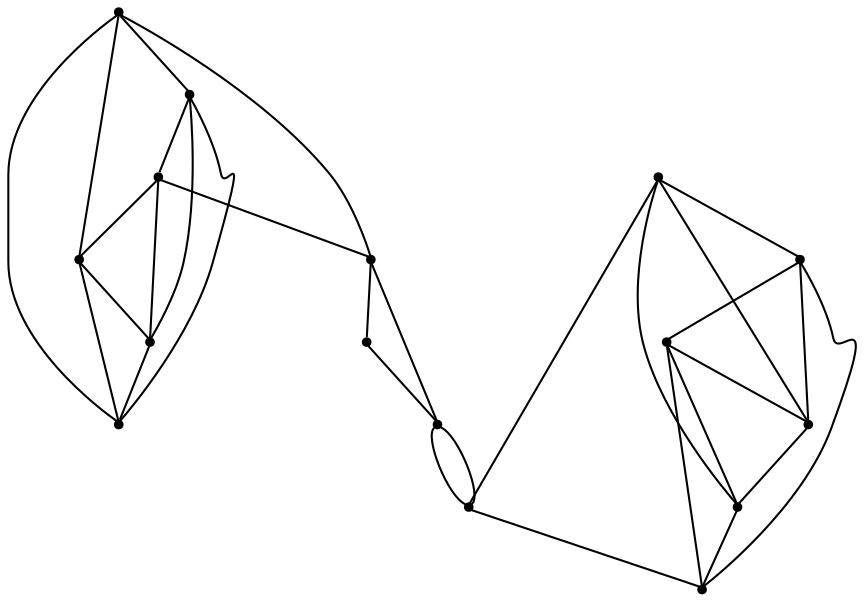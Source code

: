 graph {
  node [shape=point,comment="{\"directed\":false,\"doi\":\"10.1007/978-3-642-36763-2_13\",\"figure\":\"6 (2)\"}"]

  v0 [pos="1106.2944307555842,722.4783551052832"]
  v1 [pos="1054.8782381053866,768.8902159541648"]
  v2 [pos="1038.41532832366,659.4347444403415"]
  v3 [pos="1038.4111291292734,838.4890577969908"]
  v4 [pos="1195.8580298470577,868.3523428401788"]
  v5 [pos="1023.3638568491883,768.8902159541648"]
  v6 [pos="971.946534870197,722.4783551052832"]
  v7 [pos="882.3861806107498,868.3523428401788"]
  v8 [pos="726.5696648317938,659.4347444403415"]
  v9 [pos="1038.41532832366,742.3274384293775"]
  v10 [pos="792.8184777611256,722.4783551052832"]
  v11 [pos="741.4022692048885,768.8902159541648"]
  v12 [pos="709.8920235189198,768.8902159541648"]
  v13 [pos="658.4758149626826,722.4783551052832"]
  v14 [pos="726.4748330252232,742.3691526119467"]
  v15 [pos="726.4748330252232,838.5142389193953"]

  v7 -- v8 [id="-5",pos="882.3861806107498,868.3523428401788 569.1145247856292,867.5147525767622 569.1145247856292,867.5147525767622 569.1145247856292,867.5147525767622 568.0846405501655,770.4988827081819 632.3351141325177,684.8723836322337 726.5696648317938,659.4347444403415"]
  v13 -- v8 [id="-12",pos="658.4758149626826,722.4783551052832 726.5696648317938,659.4347444403415 726.5696648317938,659.4347444403415 726.5696648317938,659.4347444403415"]
  v13 -- v15 [id="-13",pos="658.4758149626826,722.4783551052832 726.4748330252232,838.5142389193953 726.4748330252232,838.5142389193953 726.4748330252232,838.5142389193953"]
  v13 -- v12 [id="-15",pos="658.4758149626826,722.4783551052832 709.8920235189198,768.8902159541648 709.8920235189198,768.8902159541648 709.8920235189198,768.8902159541648"]
  v13 -- v14 [id="-16",pos="658.4758149626826,722.4783551052832 726.4748330252232,742.3691526119467 726.4748330252232,742.3691526119467 726.4748330252232,742.3691526119467"]
  v12 -- v14 [id="-17",pos="709.8920235189198,768.8902159541648 726.4748330252232,742.3691526119467 726.4748330252232,742.3691526119467 726.4748330252232,742.3691526119467"]
  v15 -- v10 [id="-19",pos="726.4748330252232,838.5142389193953 792.8184777611256,722.4783551052832 792.8184777611256,722.4783551052832 792.8184777611256,722.4783551052832"]
  v15 -- v12 [id="-20",pos="726.4748330252232,838.5142389193953 709.8920235189198,768.8902159541648 709.8920235189198,768.8902159541648 709.8920235189198,768.8902159541648"]
  v15 -- v11 [id="-22",pos="726.4748330252232,838.5142389193953 741.4022692048885,768.8902159541648 741.4022692048885,768.8902159541648 741.4022692048885,768.8902159541648"]
  v14 -- v10 [id="-23",pos="726.4748330252232,742.3691526119467 792.8184777611256,722.4783551052832 792.8184777611256,722.4783551052832 792.8184777611256,722.4783551052832"]
  v14 -- v11 [id="-24",pos="726.4748330252232,742.3691526119467 741.4022692048885,768.8902159541648 741.4022692048885,768.8902159541648 741.4022692048885,768.8902159541648"]
  v8 -- v10 [id="-25",pos="726.5696648317938,659.4347444403415 792.8184777611256,722.4783551052832 792.8184777611256,722.4783551052832 792.8184777611256,722.4783551052832"]
  v11 -- v10 [id="-28",pos="741.4022692048885,768.8902159541648 792.8184777611256,722.4783551052832 792.8184777611256,722.4783551052832 792.8184777611256,722.4783551052832"]
  v11 -- v12 [id="-29",pos="741.4022692048885,768.8902159541648 709.8920235189198,768.8902159541648 709.8920235189198,768.8902159541648 709.8920235189198,768.8902159541648"]
  v2 -- v4 [id="-38",pos="1038.41532832366,659.4347444403415 1132.6582455996315,684.8723836322337 1196.9171175707575,770.4988827081819 1195.8580298470577,868.3523428401788"]
  v6 -- v2 [id="-40",pos="971.946534870197,722.4783551052832 1038.41532832366,659.4347444403415 1038.41532832366,659.4347444403415 1038.41532832366,659.4347444403415"]
  v6 -- v3 [id="-41",pos="971.946534870197,722.4783551052832 1038.4111291292734,838.4890577969908 1038.4111291292734,838.4890577969908 1038.4111291292734,838.4890577969908"]
  v5 -- v9 [id="-43",pos="1023.3638568491883,768.8902159541648 1038.41532832366,742.3274384293775 1038.41532832366,742.3274384293775 1038.41532832366,742.3274384293775"]
  v5 -- v1 [id="-47",pos="1023.3638568491883,768.8902159541648 1054.8782381053866,768.8902159541648 1054.8782381053866,768.8902159541648 1054.8782381053866,768.8902159541648"]
  v5 -- v6 [id="-48",pos="1023.3638568491883,768.8902159541648 971.946534870197,722.4783551052832 971.946534870197,722.4783551052832 971.946534870197,722.4783551052832"]
  v3 -- v1 [id="-61",pos="1038.4111291292734,838.4890577969908 1054.8782381053866,768.8902159541648 1054.8782381053866,768.8902159541648 1054.8782381053866,768.8902159541648"]
  v3 -- v5 [id="-62",pos="1038.4111291292734,838.4890577969908 1023.3638568491883,768.8902159541648 1023.3638568491883,768.8902159541648 1023.3638568491883,768.8902159541648"]
  v3 -- v0 [id="-64",pos="1038.4111291292734,838.4890577969908 1106.2944307555842,722.4783551052832 1106.2944307555842,722.4783551052832 1106.2944307555842,722.4783551052832"]
  v9 -- v1 [id="-65",pos="1038.41532832366,742.3274384293775 1054.8782381053866,768.8902159541648 1054.8782381053866,768.8902159541648 1054.8782381053866,768.8902159541648"]
  v9 -- v6 [id="-68",pos="1038.41532832366,742.3274384293775 971.946534870197,722.4783551052832 971.946534870197,722.4783551052832 971.946534870197,722.4783551052832"]
  v2 -- v0 [id="-69",pos="1038.41532832366,659.4347444403415 1106.2944307555842,722.4783551052832 1106.2944307555842,722.4783551052832 1106.2944307555842,722.4783551052832"]
  v0 -- v9 [id="-88",pos="1106.2944307555842,722.4783551052832 1038.41532832366,742.3274384293775 1038.41532832366,742.3274384293775 1038.41532832366,742.3274384293775"]
  v0 -- v1 [id="-89",pos="1106.2944307555842,722.4783551052832 1054.8782381053866,768.8902159541648 1054.8782381053866,768.8902159541648 1054.8782381053866,768.8902159541648"]
  v4 -- v7 [id="-95",pos="1195.8580298470577,868.3523428401788 882.3861806107498,868.3523428401788 882.3861806107498,868.3523428401788 882.3861806107498,868.3523428401788"]
  v8 -- v7 [id="-106",pos="726.5696648317938,659.4347444403415 819.2740227340713,684.8723836322337 883.5370302754268,770.4988827081819 882.3861806107498,868.3523428401788"]
  v7 -- v2 [id="-112",pos="882.3861806107498,868.3523428401788 881.4605286511093,770.4988827081819 945.7234725683073,684.8723836322337 1038.41532832366,659.4347444403415"]
}